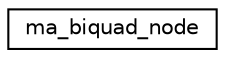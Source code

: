 digraph "Graphical Class Hierarchy"
{
 // LATEX_PDF_SIZE
  edge [fontname="Helvetica",fontsize="10",labelfontname="Helvetica",labelfontsize="10"];
  node [fontname="Helvetica",fontsize="10",shape=record];
  rankdir="LR";
  Node0 [label="ma_biquad_node",height=0.2,width=0.4,color="black", fillcolor="white", style="filled",URL="$structma__biquad__node.html",tooltip=" "];
}
